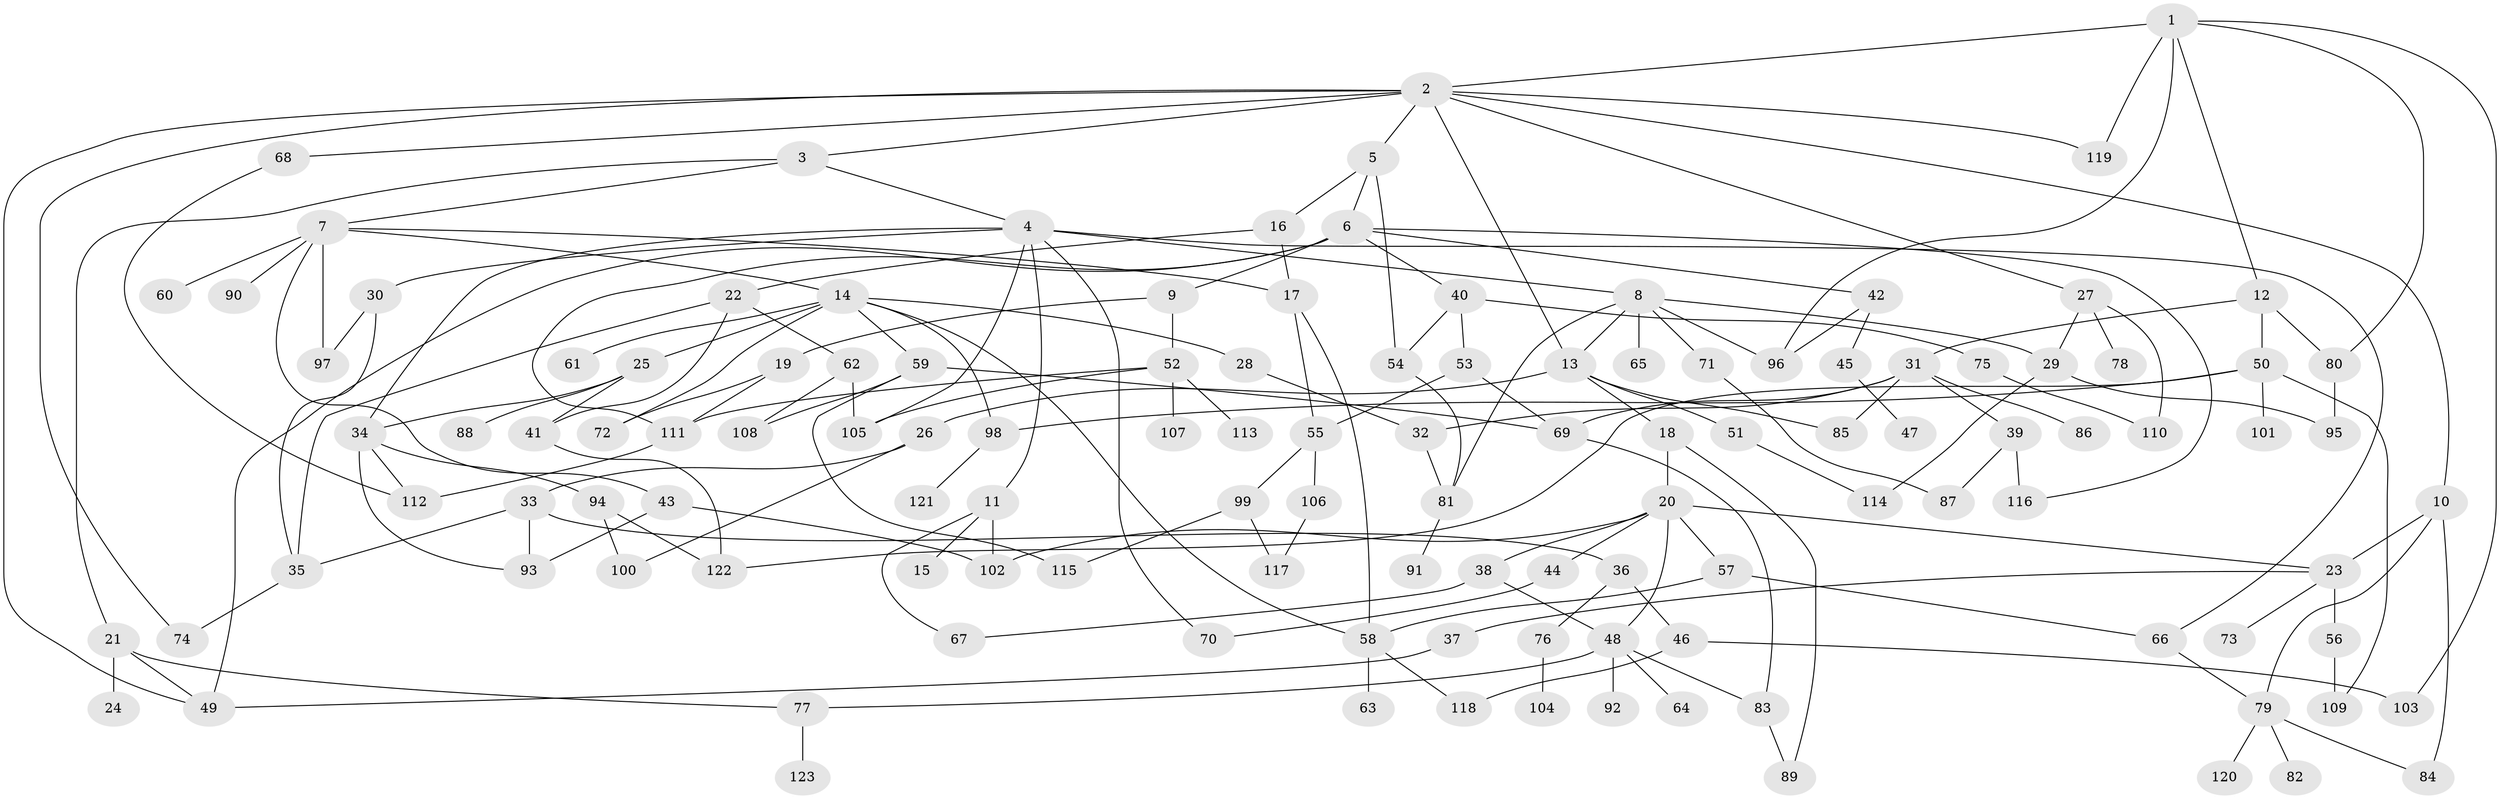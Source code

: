// Generated by graph-tools (version 1.1) at 2025/10/02/27/25 16:10:50]
// undirected, 123 vertices, 184 edges
graph export_dot {
graph [start="1"]
  node [color=gray90,style=filled];
  1;
  2;
  3;
  4;
  5;
  6;
  7;
  8;
  9;
  10;
  11;
  12;
  13;
  14;
  15;
  16;
  17;
  18;
  19;
  20;
  21;
  22;
  23;
  24;
  25;
  26;
  27;
  28;
  29;
  30;
  31;
  32;
  33;
  34;
  35;
  36;
  37;
  38;
  39;
  40;
  41;
  42;
  43;
  44;
  45;
  46;
  47;
  48;
  49;
  50;
  51;
  52;
  53;
  54;
  55;
  56;
  57;
  58;
  59;
  60;
  61;
  62;
  63;
  64;
  65;
  66;
  67;
  68;
  69;
  70;
  71;
  72;
  73;
  74;
  75;
  76;
  77;
  78;
  79;
  80;
  81;
  82;
  83;
  84;
  85;
  86;
  87;
  88;
  89;
  90;
  91;
  92;
  93;
  94;
  95;
  96;
  97;
  98;
  99;
  100;
  101;
  102;
  103;
  104;
  105;
  106;
  107;
  108;
  109;
  110;
  111;
  112;
  113;
  114;
  115;
  116;
  117;
  118;
  119;
  120;
  121;
  122;
  123;
  1 -- 2;
  1 -- 12;
  1 -- 80;
  1 -- 96;
  1 -- 103;
  1 -- 119;
  2 -- 3;
  2 -- 5;
  2 -- 10;
  2 -- 13;
  2 -- 27;
  2 -- 68;
  2 -- 119;
  2 -- 74;
  2 -- 49;
  3 -- 4;
  3 -- 7;
  3 -- 21;
  4 -- 8;
  4 -- 11;
  4 -- 30;
  4 -- 34;
  4 -- 66;
  4 -- 70;
  4 -- 105;
  5 -- 6;
  5 -- 16;
  5 -- 54;
  6 -- 9;
  6 -- 40;
  6 -- 42;
  6 -- 116;
  6 -- 49;
  6 -- 111;
  7 -- 14;
  7 -- 17;
  7 -- 43;
  7 -- 60;
  7 -- 90;
  7 -- 97;
  8 -- 65;
  8 -- 71;
  8 -- 13;
  8 -- 29;
  8 -- 81;
  8 -- 96;
  9 -- 19;
  9 -- 52;
  10 -- 23;
  10 -- 79;
  10 -- 84;
  11 -- 15;
  11 -- 67;
  11 -- 102;
  12 -- 31;
  12 -- 50;
  12 -- 80;
  13 -- 18;
  13 -- 26;
  13 -- 51;
  13 -- 85;
  14 -- 25;
  14 -- 28;
  14 -- 59;
  14 -- 61;
  14 -- 72;
  14 -- 58;
  14 -- 98;
  16 -- 22;
  16 -- 17;
  17 -- 58;
  17 -- 55;
  18 -- 20;
  18 -- 89;
  19 -- 111;
  19 -- 72;
  20 -- 38;
  20 -- 44;
  20 -- 57;
  20 -- 102;
  20 -- 23;
  20 -- 48;
  21 -- 24;
  21 -- 77;
  21 -- 49;
  22 -- 62;
  22 -- 35;
  22 -- 41;
  23 -- 37;
  23 -- 56;
  23 -- 73;
  25 -- 41;
  25 -- 88;
  25 -- 34;
  26 -- 33;
  26 -- 100;
  27 -- 29;
  27 -- 78;
  27 -- 110;
  28 -- 32;
  29 -- 95;
  29 -- 114;
  30 -- 97;
  30 -- 35;
  31 -- 39;
  31 -- 86;
  31 -- 32;
  31 -- 85;
  31 -- 69;
  32 -- 81;
  33 -- 35;
  33 -- 36;
  33 -- 93;
  34 -- 93;
  34 -- 94;
  34 -- 112;
  35 -- 74;
  36 -- 46;
  36 -- 76;
  37 -- 49;
  38 -- 48;
  38 -- 67;
  39 -- 116;
  39 -- 87;
  40 -- 53;
  40 -- 75;
  40 -- 54;
  41 -- 122;
  42 -- 45;
  42 -- 96;
  43 -- 102;
  43 -- 93;
  44 -- 70;
  45 -- 47;
  46 -- 118;
  46 -- 103;
  48 -- 64;
  48 -- 77;
  48 -- 92;
  48 -- 83;
  50 -- 98;
  50 -- 101;
  50 -- 122;
  50 -- 109;
  51 -- 114;
  52 -- 105;
  52 -- 107;
  52 -- 113;
  52 -- 111;
  53 -- 55;
  53 -- 69;
  54 -- 81;
  55 -- 99;
  55 -- 106;
  56 -- 109;
  57 -- 58;
  57 -- 66;
  58 -- 63;
  58 -- 118;
  59 -- 115;
  59 -- 69;
  59 -- 108;
  62 -- 108;
  62 -- 105;
  66 -- 79;
  68 -- 112;
  69 -- 83;
  71 -- 87;
  75 -- 110;
  76 -- 104;
  77 -- 123;
  79 -- 82;
  79 -- 84;
  79 -- 120;
  80 -- 95;
  81 -- 91;
  83 -- 89;
  94 -- 100;
  94 -- 122;
  98 -- 121;
  99 -- 117;
  99 -- 115;
  106 -- 117;
  111 -- 112;
}

